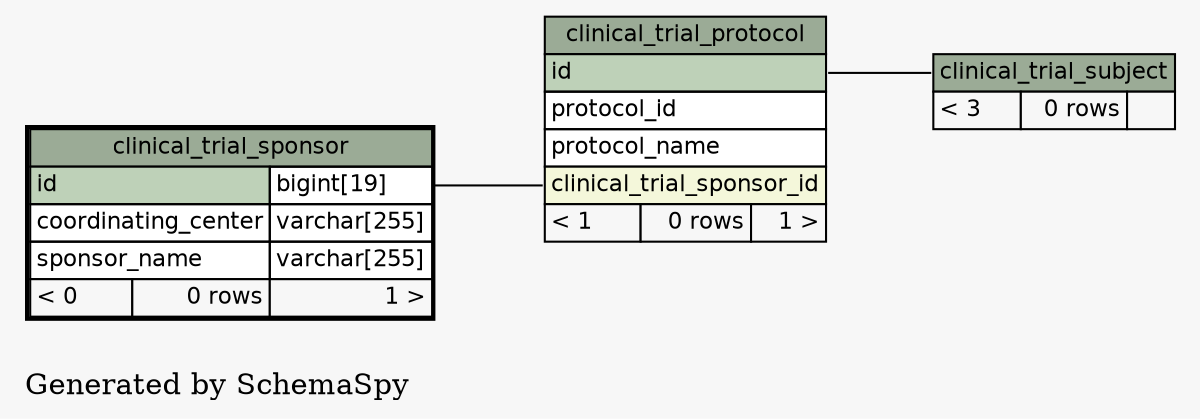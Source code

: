// dot 2.16.1 on Linux 2.6.25.6-27.fc8
digraph "twoDegreesRelationshipsGraph" {
  graph [
    rankdir="RL"
    bgcolor="#f7f7f7"
    label="\nGenerated by SchemaSpy"
    labeljust="l"
  ];
  node [
    fontname="Helvetica"
    fontsize="11"
    shape="plaintext"
  ];
  edge [
    arrowsize="0.8"
  ];
  "clinical_trial_protocol":"clinical_trial_sponsor_id":w -> "clinical_trial_sponsor":"id.type":e [arrowtail=crowtee arrowhead=none];
  "clinical_trial_subject":"clinical_trial_subject.heading":w -> "clinical_trial_protocol":"id":e [arrowtail=crowtee arrowhead=none];
  "clinical_trial_protocol" [
    label=<
    <TABLE BORDER="0" CELLBORDER="1" CELLSPACING="0" BGCOLOR="#ffffff">
      <TR><TD PORT="clinical_trial_protocol.heading" COLSPAN="3" BGCOLOR="#9bab96" ALIGN="CENTER">clinical_trial_protocol</TD></TR>
      <TR><TD PORT="id" COLSPAN="3" BGCOLOR="#bed1b8" ALIGN="LEFT">id</TD></TR>
      <TR><TD PORT="protocol_id" COLSPAN="3" ALIGN="LEFT">protocol_id</TD></TR>
      <TR><TD PORT="protocol_name" COLSPAN="3" ALIGN="LEFT">protocol_name</TD></TR>
      <TR><TD PORT="clinical_trial_sponsor_id" COLSPAN="3" BGCOLOR="#f4f7da" ALIGN="LEFT">clinical_trial_sponsor_id</TD></TR>
      <TR><TD ALIGN="LEFT" BGCOLOR="#f7f7f7">&lt; 1</TD><TD ALIGN="RIGHT" BGCOLOR="#f7f7f7">0 rows</TD><TD ALIGN="RIGHT" BGCOLOR="#f7f7f7">1 &gt;</TD></TR>
    </TABLE>>
    URL="clinical_trial_protocol.html#graph"
    tooltip="clinical_trial_protocol"
  ];
  "clinical_trial_sponsor" [
    label=<
    <TABLE BORDER="2" CELLBORDER="1" CELLSPACING="0" BGCOLOR="#ffffff">
      <TR><TD PORT="clinical_trial_sponsor.heading" COLSPAN="3" BGCOLOR="#9bab96" ALIGN="CENTER">clinical_trial_sponsor</TD></TR>
      <TR><TD PORT="id" COLSPAN="2" BGCOLOR="#bed1b8" ALIGN="LEFT">id</TD><TD PORT="id.type" ALIGN="LEFT">bigint[19]</TD></TR>
      <TR><TD PORT="coordinating_center" COLSPAN="2" ALIGN="LEFT">coordinating_center</TD><TD PORT="coordinating_center.type" ALIGN="LEFT">varchar[255]</TD></TR>
      <TR><TD PORT="sponsor_name" COLSPAN="2" ALIGN="LEFT">sponsor_name</TD><TD PORT="sponsor_name.type" ALIGN="LEFT">varchar[255]</TD></TR>
      <TR><TD ALIGN="LEFT" BGCOLOR="#f7f7f7">&lt; 0</TD><TD ALIGN="RIGHT" BGCOLOR="#f7f7f7">0 rows</TD><TD ALIGN="RIGHT" BGCOLOR="#f7f7f7">1 &gt;</TD></TR>
    </TABLE>>
    URL="clinical_trial_sponsor.html#"
    tooltip="clinical_trial_sponsor"
  ];
  "clinical_trial_subject" [
    label=<
    <TABLE BORDER="0" CELLBORDER="1" CELLSPACING="0" BGCOLOR="#ffffff">
      <TR><TD PORT="clinical_trial_subject.heading" COLSPAN="3" BGCOLOR="#9bab96" ALIGN="CENTER">clinical_trial_subject</TD></TR>
      <TR><TD ALIGN="LEFT" BGCOLOR="#f7f7f7">&lt; 3</TD><TD ALIGN="RIGHT" BGCOLOR="#f7f7f7">0 rows</TD><TD ALIGN="RIGHT" BGCOLOR="#f7f7f7">  </TD></TR>
    </TABLE>>
    URL="clinical_trial_subject.html#graph"
    tooltip="clinical_trial_subject"
  ];
}
